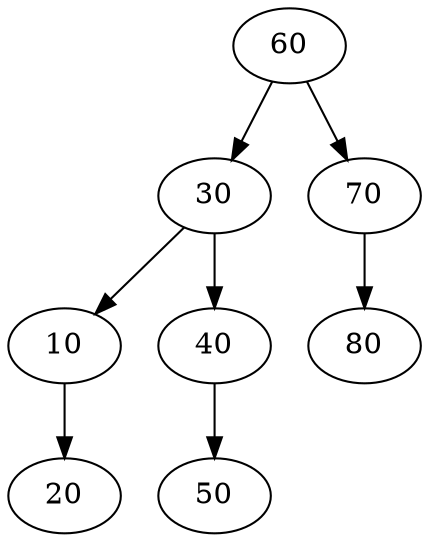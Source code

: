 digraph G { N0[label = "60"]; N1[label = "30"]; N2[label = "10"]; N3[label = "20"]; N2 -> N3; N1 -> N2; N4[label = "40"]; N5[label = "50"]; N4 -> N5; N1 -> N4; N0 -> N1; N6[label = "70"]; N7[label = "80"]; N6 -> N7; N0 -> N6;  }